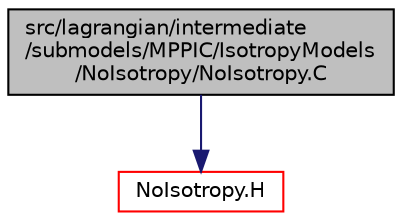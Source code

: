 digraph "src/lagrangian/intermediate/submodels/MPPIC/IsotropyModels/NoIsotropy/NoIsotropy.C"
{
  bgcolor="transparent";
  edge [fontname="Helvetica",fontsize="10",labelfontname="Helvetica",labelfontsize="10"];
  node [fontname="Helvetica",fontsize="10",shape=record];
  Node1 [label="src/lagrangian/intermediate\l/submodels/MPPIC/IsotropyModels\l/NoIsotropy/NoIsotropy.C",height=0.2,width=0.4,color="black", fillcolor="grey75", style="filled", fontcolor="black"];
  Node1 -> Node2 [color="midnightblue",fontsize="10",style="solid",fontname="Helvetica"];
  Node2 [label="NoIsotropy.H",height=0.2,width=0.4,color="red",URL="$a06717.html"];
}
